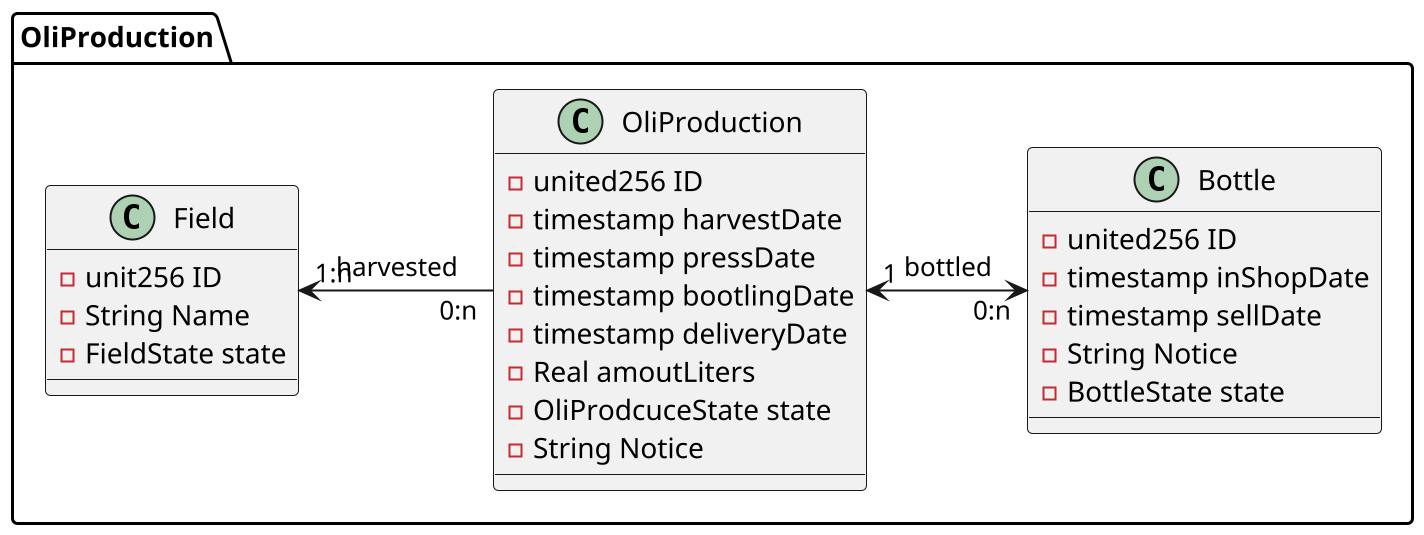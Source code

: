 @startuml
scale 2
package OliProduction {
    
    class Field {
        - unit256 ID
        - String Name
        - FieldState state
    }

    class OliProduction {
        - united256 ID
        - timestamp harvestDate
        - timestamp pressDate
        - timestamp bootlingDate
        - timestamp deliveryDate
        - Real amoutLiters
        - OliProdcuceState state
        - String Notice  
    }

    class Bottle {
        - united256 ID
        - timestamp inShopDate
        - timestamp sellDate
        - String Notice  
        - BottleState state
    }

    Field "1:n" <- "0:n" OliProduction : harvested
    OliProduction "1" <-> "0:n" Bottle : bottled

}
@enduml